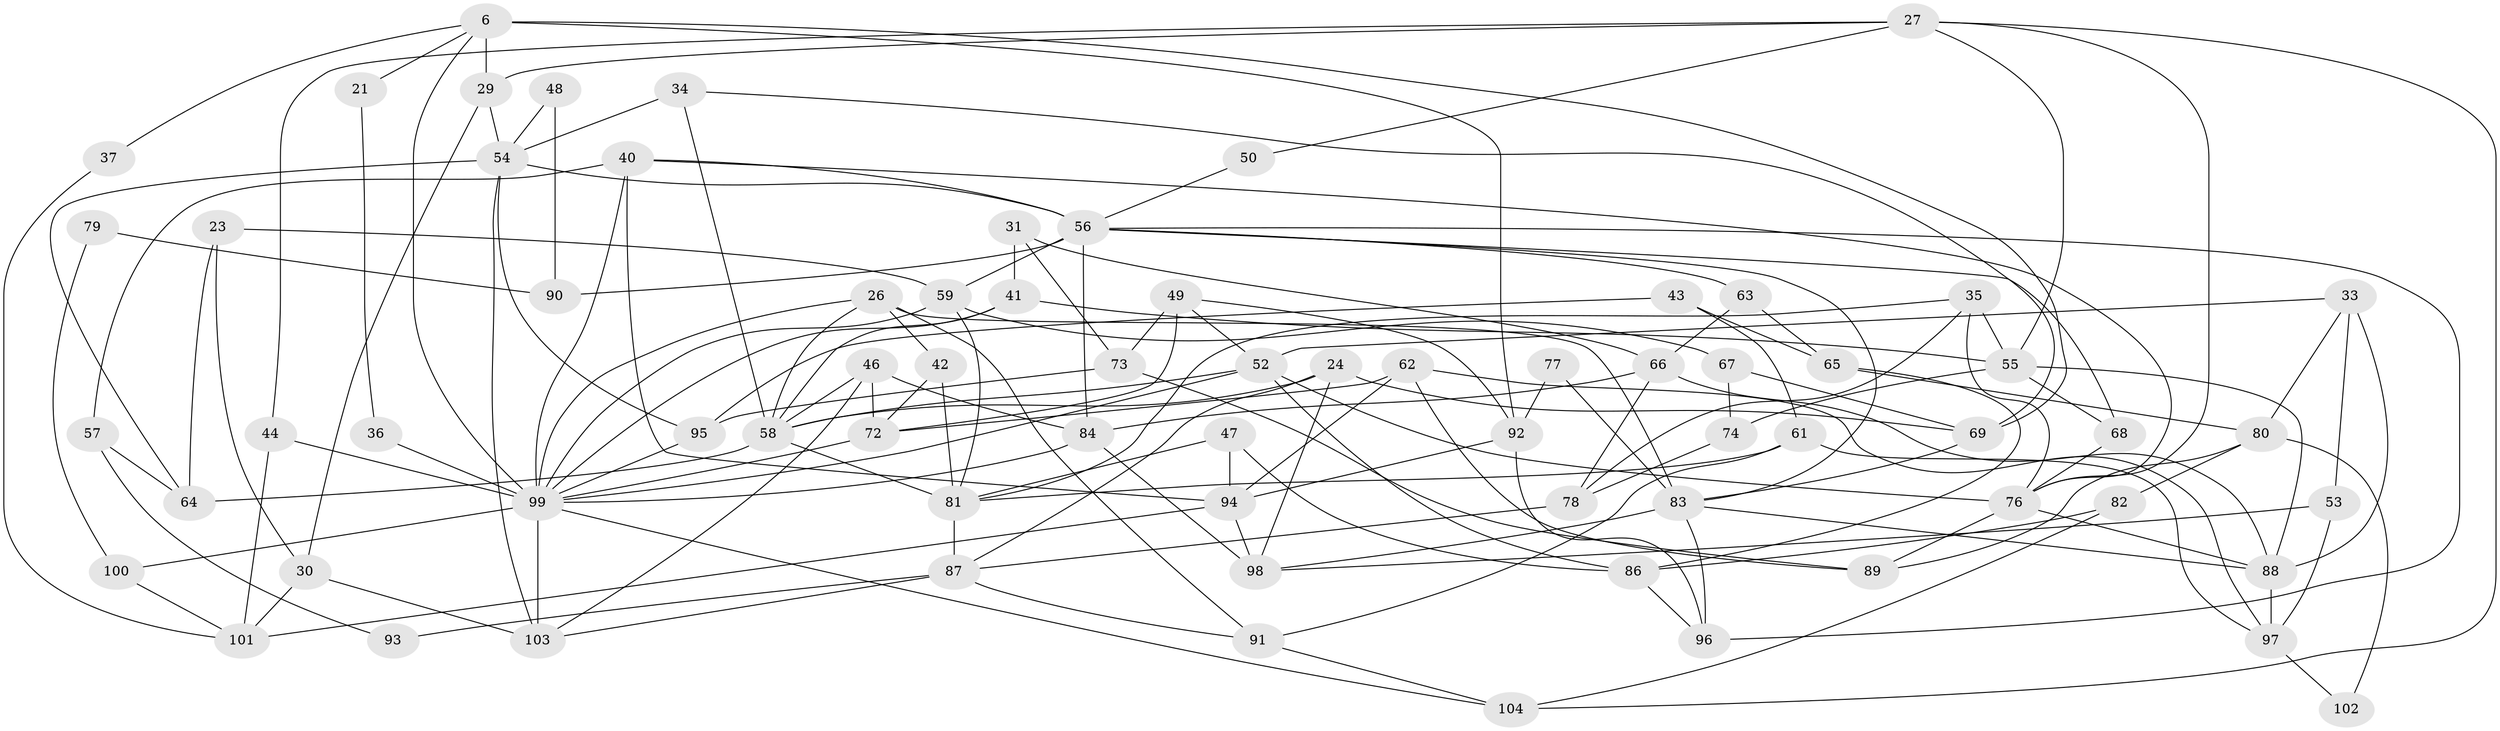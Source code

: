 // original degree distribution, {5: 0.18269230769230768, 7: 0.04807692307692308, 6: 0.0673076923076923, 3: 0.28846153846153844, 4: 0.3269230769230769, 2: 0.08653846153846154}
// Generated by graph-tools (version 1.1) at 2025/55/03/04/25 21:55:30]
// undirected, 72 vertices, 157 edges
graph export_dot {
graph [start="1"]
  node [color=gray90,style=filled];
  6;
  21;
  23;
  24 [super="+12"];
  26 [super="+15"];
  27 [super="+1"];
  29;
  30;
  31;
  33;
  34;
  35;
  36;
  37;
  40;
  41;
  42;
  43;
  44;
  46;
  47;
  48;
  49;
  50;
  52 [super="+13+17"];
  53;
  54 [super="+45"];
  55;
  56 [super="+10+28"];
  57;
  58 [super="+20+25"];
  59;
  61;
  62;
  63;
  64;
  65 [super="+60"];
  66 [super="+18"];
  67;
  68;
  69;
  72;
  73;
  74;
  76;
  77;
  78;
  79;
  80 [super="+9"];
  81;
  82;
  83 [super="+32"];
  84 [super="+71"];
  86;
  87;
  88 [super="+16"];
  89;
  90;
  91;
  92 [super="+39"];
  93;
  94 [super="+75"];
  95;
  96 [super="+4"];
  97 [super="+19"];
  98 [super="+8+51"];
  99 [super="+7+38+85"];
  100;
  101;
  102;
  103;
  104;
  6 -- 92 [weight=2];
  6 -- 21;
  6 -- 29;
  6 -- 37;
  6 -- 69;
  6 -- 99;
  21 -- 36;
  23 -- 30;
  23 -- 64;
  23 -- 59;
  24 -- 69;
  24 -- 98;
  24 -- 87;
  24 -- 58;
  26 -- 91;
  26 -- 42;
  26 -- 83 [weight=2];
  26 -- 99;
  26 -- 58;
  27 -- 55;
  27 -- 50;
  27 -- 104;
  27 -- 76;
  27 -- 29;
  27 -- 44;
  29 -- 30;
  29 -- 54;
  30 -- 103;
  30 -- 101;
  31 -- 73;
  31 -- 41;
  31 -- 66;
  33 -- 88 [weight=2];
  33 -- 53;
  33 -- 80;
  33 -- 52;
  34 -- 69;
  34 -- 54;
  34 -- 58;
  35 -- 76;
  35 -- 81;
  35 -- 55;
  35 -- 78;
  36 -- 99 [weight=2];
  37 -- 101;
  40 -- 57;
  40 -- 76;
  40 -- 94;
  40 -- 56;
  40 -- 99;
  41 -- 55;
  41 -- 58;
  41 -- 99;
  42 -- 81;
  42 -- 72;
  43 -- 95;
  43 -- 61;
  43 -- 65;
  44 -- 99;
  44 -- 101;
  46 -- 72;
  46 -- 103;
  46 -- 84;
  46 -- 58 [weight=2];
  47 -- 86;
  47 -- 81;
  47 -- 94;
  48 -- 54;
  48 -- 90;
  49 -- 52;
  49 -- 72;
  49 -- 73;
  49 -- 92;
  50 -- 56;
  52 -- 99 [weight=2];
  52 -- 86;
  52 -- 76;
  52 -- 58;
  53 -- 98;
  53 -- 97;
  54 -- 95 [weight=2];
  54 -- 103;
  54 -- 64;
  54 -- 56;
  55 -- 74;
  55 -- 68;
  55 -- 88;
  56 -- 84;
  56 -- 59;
  56 -- 63;
  56 -- 83;
  56 -- 90 [weight=3];
  56 -- 68;
  56 -- 96;
  57 -- 64;
  57 -- 93;
  58 -- 64 [weight=2];
  58 -- 81;
  59 -- 67;
  59 -- 81;
  59 -- 99;
  61 -- 81;
  61 -- 91;
  61 -- 97;
  62 -- 72;
  62 -- 89;
  62 -- 97;
  62 -- 94;
  63 -- 65;
  63 -- 66;
  65 -- 80;
  65 -- 86 [weight=2];
  66 -- 78;
  66 -- 84;
  66 -- 88;
  67 -- 69;
  67 -- 74;
  68 -- 76;
  69 -- 83;
  72 -- 99;
  73 -- 89;
  73 -- 95;
  74 -- 78;
  76 -- 89;
  76 -- 88;
  77 -- 92;
  77 -- 83;
  78 -- 87;
  79 -- 90;
  79 -- 100;
  80 -- 102;
  80 -- 82;
  80 -- 89;
  81 -- 87;
  82 -- 104;
  82 -- 86;
  83 -- 98 [weight=2];
  83 -- 96;
  83 -- 88;
  84 -- 98 [weight=2];
  84 -- 99;
  86 -- 96;
  87 -- 91;
  87 -- 103;
  87 -- 93;
  88 -- 97;
  91 -- 104;
  92 -- 94;
  92 -- 96;
  94 -- 101;
  94 -- 98 [weight=2];
  95 -- 99;
  97 -- 102;
  99 -- 104;
  99 -- 100 [weight=3];
  99 -- 103;
  100 -- 101;
}
